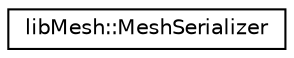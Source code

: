 digraph "类继承关系图"
{
 // INTERACTIVE_SVG=YES
  edge [fontname="Helvetica",fontsize="10",labelfontname="Helvetica",labelfontsize="10"];
  node [fontname="Helvetica",fontsize="10",shape=record];
  rankdir="LR";
  Node1 [label="libMesh::MeshSerializer",height=0.2,width=0.4,color="black", fillcolor="white", style="filled",URL="$classlibMesh_1_1MeshSerializer.html",tooltip="Temporarily serialize a DistributedMesh for non-distributed-mesh capable code paths. "];
}
